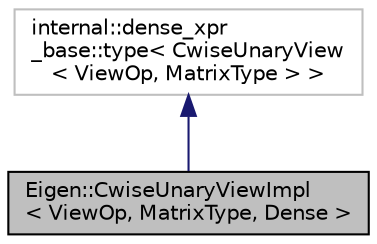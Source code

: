 digraph "Eigen::CwiseUnaryViewImpl&lt; ViewOp, MatrixType, Dense &gt;"
{
  edge [fontname="Helvetica",fontsize="10",labelfontname="Helvetica",labelfontsize="10"];
  node [fontname="Helvetica",fontsize="10",shape=record];
  Node1 [label="Eigen::CwiseUnaryViewImpl\l\< ViewOp, MatrixType, Dense \>",height=0.2,width=0.4,color="black", fillcolor="grey75", style="filled", fontcolor="black"];
  Node2 -> Node1 [dir="back",color="midnightblue",fontsize="10",style="solid",fontname="Helvetica"];
  Node2 [label="internal::dense_xpr\l_base::type\< CwiseUnaryView\l\< ViewOp, MatrixType \> \>",height=0.2,width=0.4,color="grey75", fillcolor="white", style="filled"];
}
